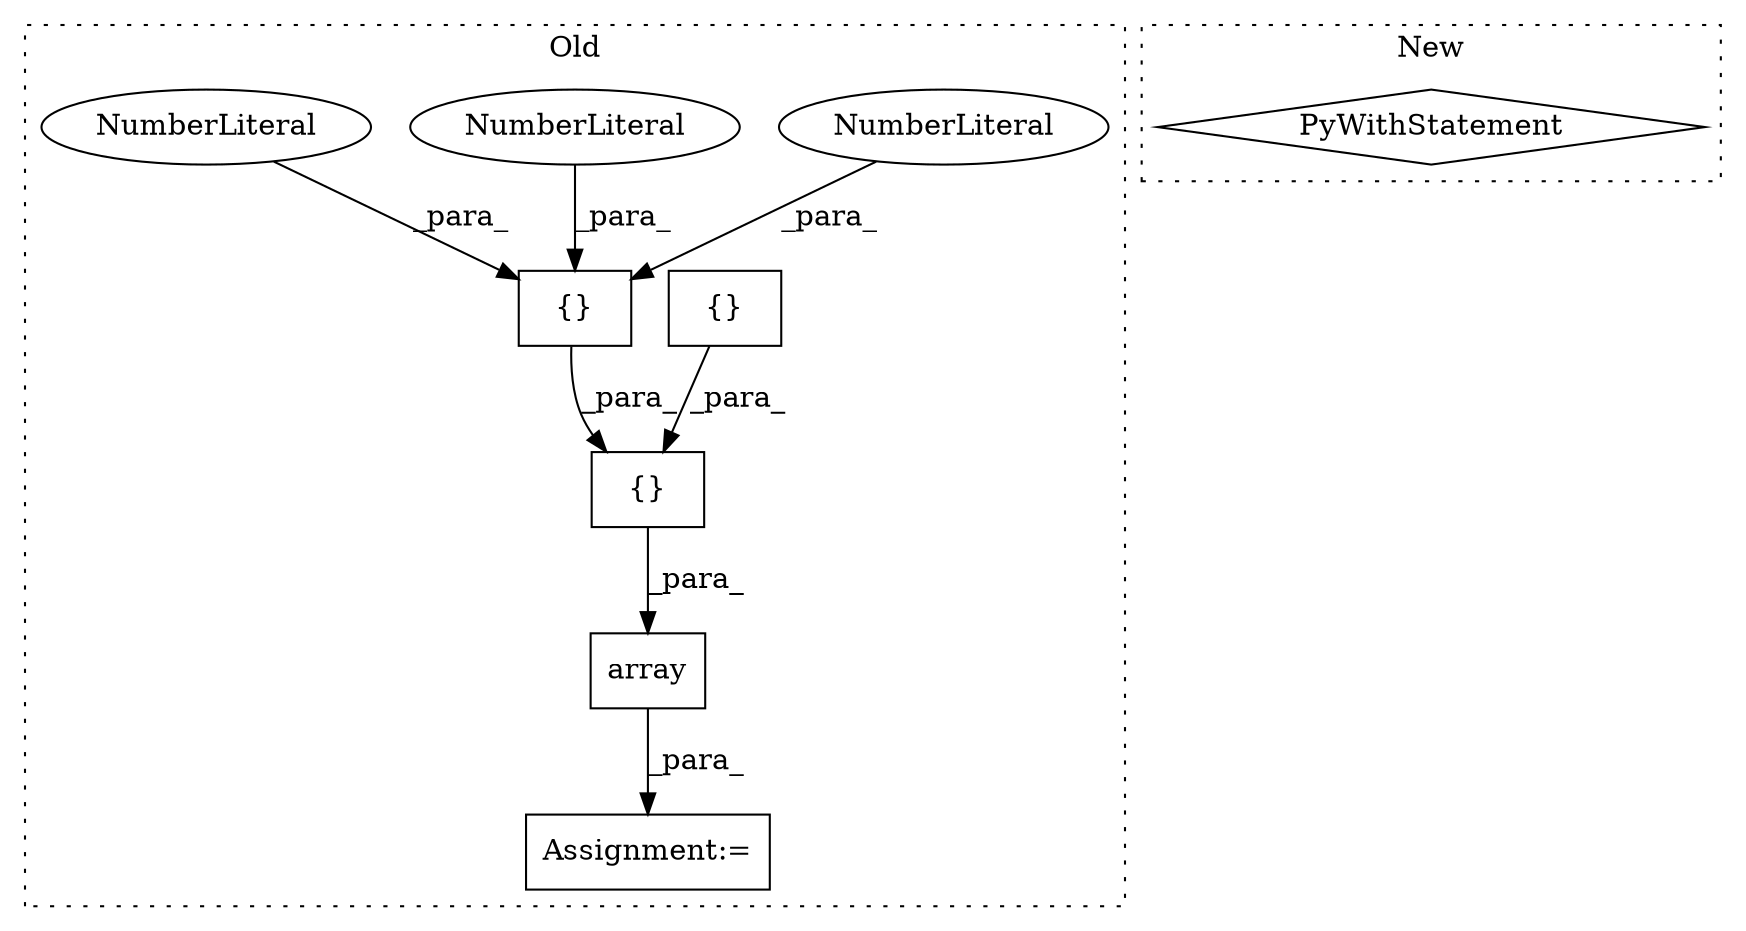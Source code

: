 digraph G {
subgraph cluster0 {
1 [label="array" a="32" s="76833,76907" l="6,1" shape="box"];
3 [label="{}" a="4" s="76898,76904" l="1,1" shape="box"];
4 [label="Assignment:=" a="7" s="76947" l="1" shape="box"];
5 [label="{}" a="4" s="76852,76906" l="1,1" shape="box"];
6 [label="NumberLiteral" a="34" s="76903" l="1" shape="ellipse"];
7 [label="NumberLiteral" a="34" s="76899" l="1" shape="ellipse"];
8 [label="{}" a="4" s="76871,76887" l="1,1" shape="box"];
9 [label="NumberLiteral" a="34" s="76901" l="1" shape="ellipse"];
label = "Old";
style="dotted";
}
subgraph cluster1 {
2 [label="PyWithStatement" a="104" s="76817,76852" l="10,2" shape="diamond"];
label = "New";
style="dotted";
}
1 -> 4 [label="_para_"];
3 -> 5 [label="_para_"];
5 -> 1 [label="_para_"];
6 -> 3 [label="_para_"];
7 -> 3 [label="_para_"];
8 -> 5 [label="_para_"];
9 -> 3 [label="_para_"];
}